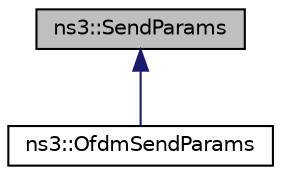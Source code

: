 digraph "ns3::SendParams"
{
 // LATEX_PDF_SIZE
  edge [fontname="Helvetica",fontsize="10",labelfontname="Helvetica",labelfontsize="10"];
  node [fontname="Helvetica",fontsize="10",shape=record];
  Node1 [label="ns3::SendParams",height=0.2,width=0.4,color="black", fillcolor="grey75", style="filled", fontcolor="black",tooltip="The SendParams class defines the parameters with which Send() function of a particular PHY is called."];
  Node1 -> Node2 [dir="back",color="midnightblue",fontsize="10",style="solid",fontname="Helvetica"];
  Node2 [label="ns3::OfdmSendParams",height=0.2,width=0.4,color="black", fillcolor="white", style="filled",URL="$classns3_1_1_ofdm_send_params.html",tooltip="OfdmSendParams class."];
}
